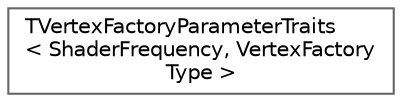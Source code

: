 digraph "Graphical Class Hierarchy"
{
 // INTERACTIVE_SVG=YES
 // LATEX_PDF_SIZE
  bgcolor="transparent";
  edge [fontname=Helvetica,fontsize=10,labelfontname=Helvetica,labelfontsize=10];
  node [fontname=Helvetica,fontsize=10,shape=box,height=0.2,width=0.4];
  rankdir="LR";
  Node0 [id="Node000000",label="TVertexFactoryParameterTraits\l\< ShaderFrequency, VertexFactory\lType \>",height=0.2,width=0.4,color="grey40", fillcolor="white", style="filled",URL="$df/d4b/structTVertexFactoryParameterTraits.html",tooltip=" "];
}
